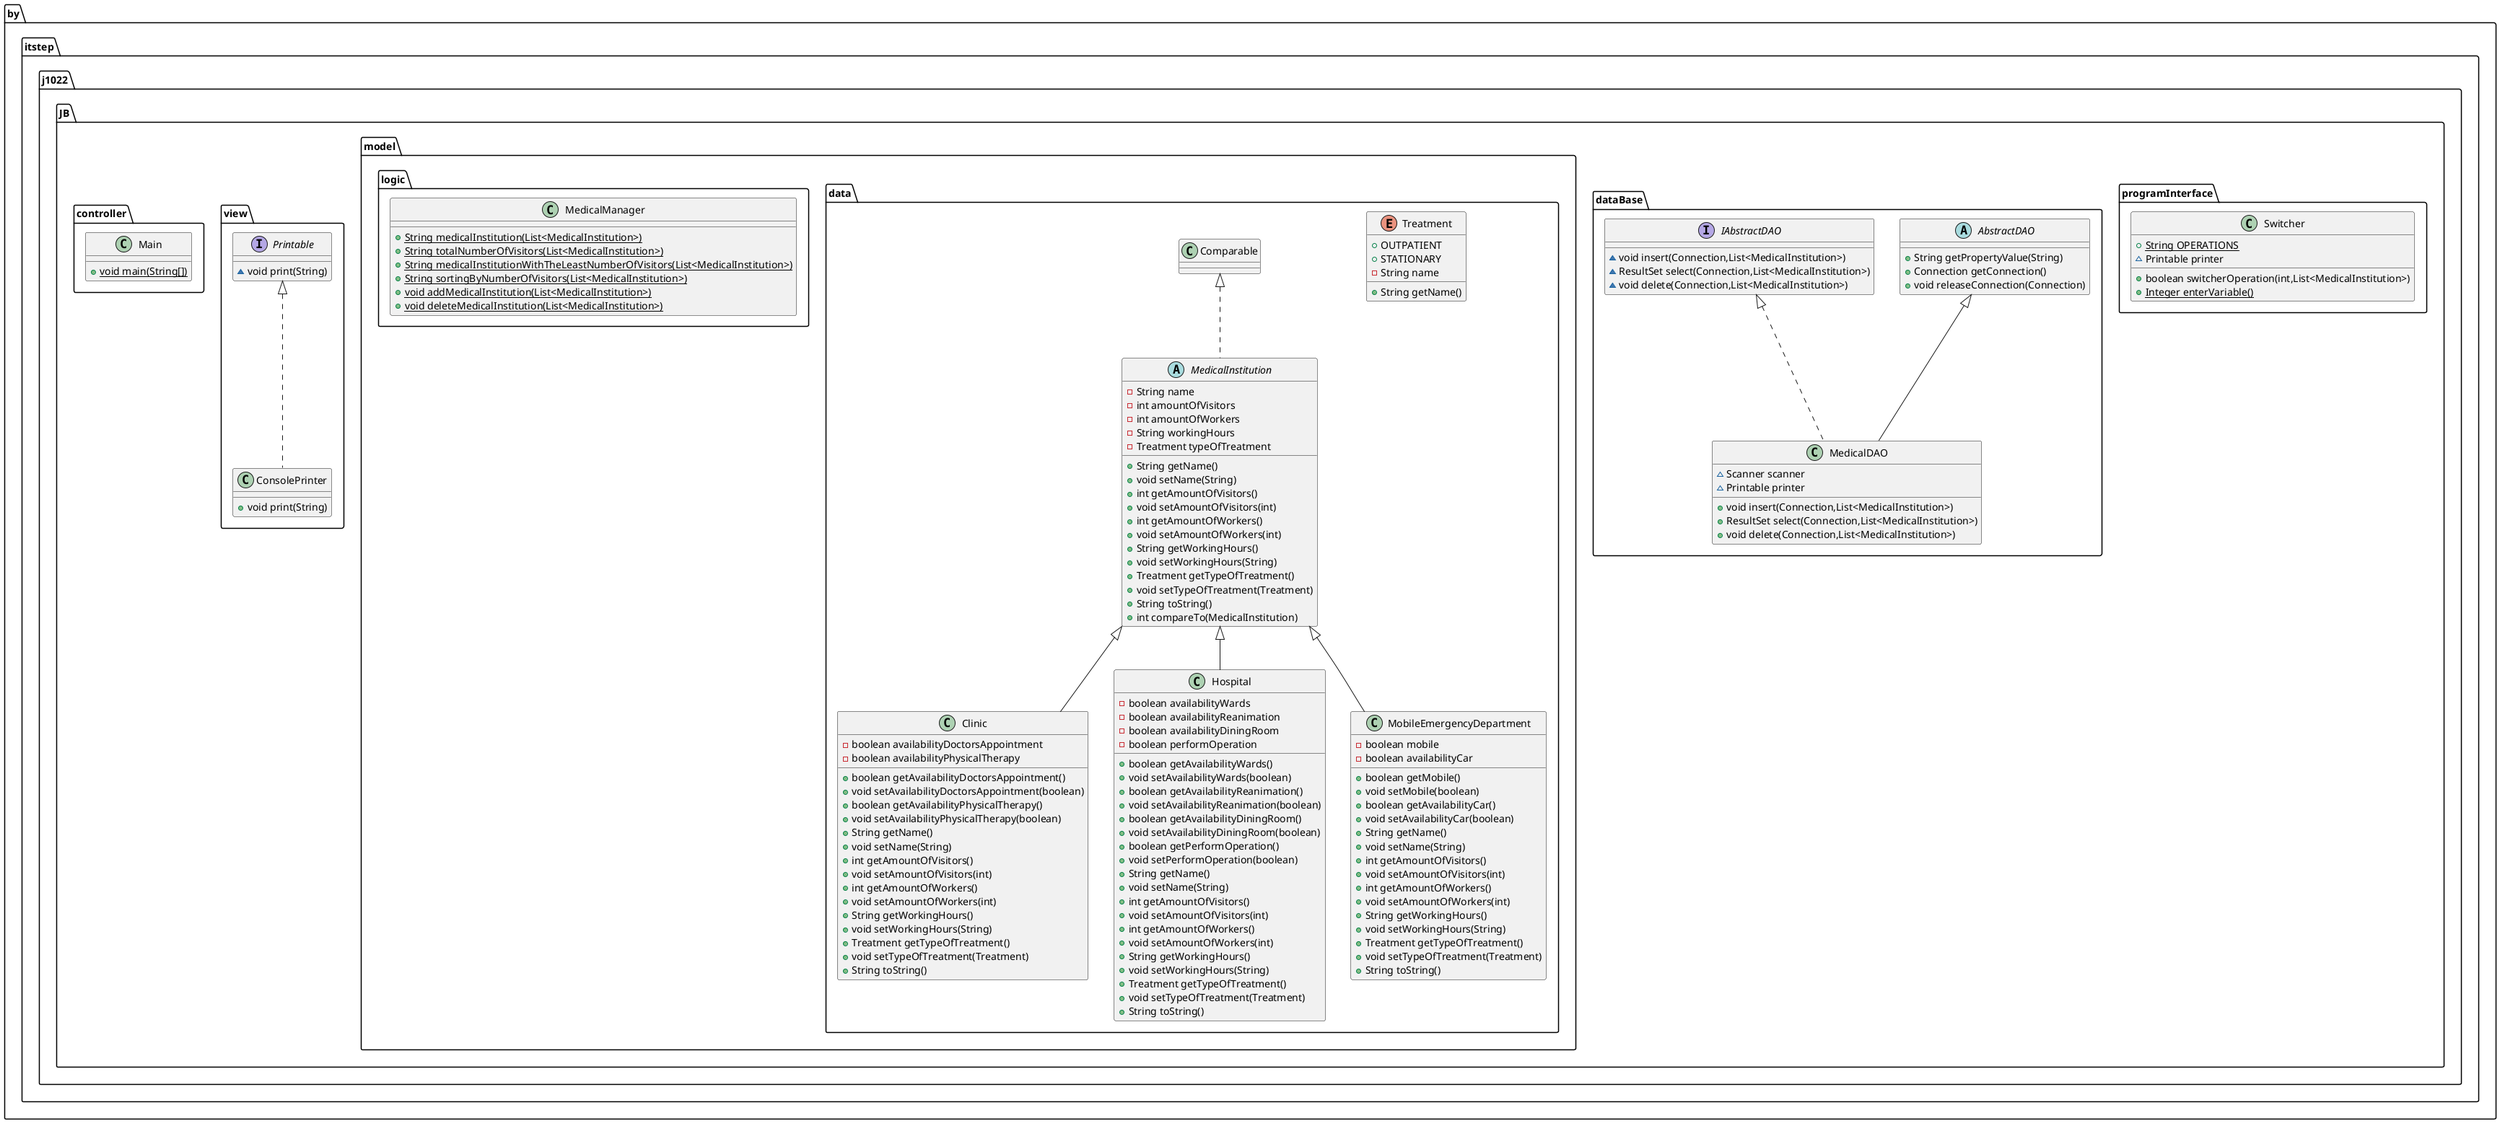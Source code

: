 @startuml
class by.itstep.j1022.JB.programInterface.Switcher {
+ {static} String OPERATIONS
~ Printable printer
+ boolean switcherOperation(int,List<MedicalInstitution>)
+ {static} Integer enterVariable()
}
class by.itstep.j1022.JB.dataBase.MedicalDAO {
~ Scanner scanner
~ Printable printer
+ void insert(Connection,List<MedicalInstitution>)
+ ResultSet select(Connection,List<MedicalInstitution>)
+ void delete(Connection,List<MedicalInstitution>)
}
abstract class by.itstep.j1022.JB.dataBase.AbstractDAO {
+ String getPropertyValue(String)
+ Connection getConnection()
+ void releaseConnection(Connection)
}
abstract class by.itstep.j1022.JB.model.data.MedicalInstitution {
- String name
- int amountOfVisitors
- int amountOfWorkers
- String workingHours
- Treatment typeOfTreatment
+ String getName()
+ void setName(String)
+ int getAmountOfVisitors()
+ void setAmountOfVisitors(int)
+ int getAmountOfWorkers()
+ void setAmountOfWorkers(int)
+ String getWorkingHours()
+ void setWorkingHours(String)
+ Treatment getTypeOfTreatment()
+ void setTypeOfTreatment(Treatment)
+ String toString()
+ int compareTo(MedicalInstitution)
}
class by.itstep.j1022.JB.view.ConsolePrinter {
+ void print(String)
}
interface by.itstep.j1022.JB.view.Printable {
~ void print(String)
}
class by.itstep.j1022.JB.model.data.Clinic {
- boolean availabilityDoctorsAppointment
- boolean availabilityPhysicalTherapy
+ boolean getAvailabilityDoctorsAppointment()
+ void setAvailabilityDoctorsAppointment(boolean)
+ boolean getAvailabilityPhysicalTherapy()
+ void setAvailabilityPhysicalTherapy(boolean)
+ String getName()
+ void setName(String)
+ int getAmountOfVisitors()
+ void setAmountOfVisitors(int)
+ int getAmountOfWorkers()
+ void setAmountOfWorkers(int)
+ String getWorkingHours()
+ void setWorkingHours(String)
+ Treatment getTypeOfTreatment()
+ void setTypeOfTreatment(Treatment)
+ String toString()
}
class by.itstep.j1022.JB.model.data.Hospital {
- boolean availabilityWards
- boolean availabilityReanimation
- boolean availabilityDiningRoom
- boolean performOperation
+ boolean getAvailabilityWards()
+ void setAvailabilityWards(boolean)
+ boolean getAvailabilityReanimation()
+ void setAvailabilityReanimation(boolean)
+ boolean getAvailabilityDiningRoom()
+ void setAvailabilityDiningRoom(boolean)
+ boolean getPerformOperation()
+ void setPerformOperation(boolean)
+ String getName()
+ void setName(String)
+ int getAmountOfVisitors()
+ void setAmountOfVisitors(int)
+ int getAmountOfWorkers()
+ void setAmountOfWorkers(int)
+ String getWorkingHours()
+ void setWorkingHours(String)
+ Treatment getTypeOfTreatment()
+ void setTypeOfTreatment(Treatment)
+ String toString()
}
interface by.itstep.j1022.JB.dataBase.IAbstractDAO {
~ void insert(Connection,List<MedicalInstitution>)
~ ResultSet select(Connection,List<MedicalInstitution>)
~ void delete(Connection,List<MedicalInstitution>)
}
enum by.itstep.j1022.JB.model.data.Treatment {
+  OUTPATIENT
+  STATIONARY
- String name
+ String getName()
}
class by.itstep.j1022.JB.controller.Main {
+ {static} void main(String[])
}
class by.itstep.j1022.JB.model.logic.MedicalManager {
+ {static} String medicalInstitution(List<MedicalInstitution>)
+ {static} String totalNumberOfVisitors(List<MedicalInstitution>)
+ {static} String medicalInstitutionWithTheLeastNumberOfVisitors(List<MedicalInstitution>)
+ {static} String sortingByNumberOfVisitors(List<MedicalInstitution>)
+ {static} void addMedicalInstitution(List<MedicalInstitution>)
+ {static} void deleteMedicalInstitution(List<MedicalInstitution>)
}
class by.itstep.j1022.JB.model.data.MobileEmergencyDepartment {
- boolean mobile
- boolean availabilityCar
+ boolean getMobile()
+ void setMobile(boolean)
+ boolean getAvailabilityCar()
+ void setAvailabilityCar(boolean)
+ String getName()
+ void setName(String)
+ int getAmountOfVisitors()
+ void setAmountOfVisitors(int)
+ int getAmountOfWorkers()
+ void setAmountOfWorkers(int)
+ String getWorkingHours()
+ void setWorkingHours(String)
+ Treatment getTypeOfTreatment()
+ void setTypeOfTreatment(Treatment)
+ String toString()
}


by.itstep.j1022.JB.dataBase.IAbstractDAO <|.. by.itstep.j1022.JB.dataBase.MedicalDAO
by.itstep.j1022.JB.dataBase.AbstractDAO <|-- by.itstep.j1022.JB.dataBase.MedicalDAO
by.itstep.j1022.JB.model.data.Comparable <|.. by.itstep.j1022.JB.model.data.MedicalInstitution
by.itstep.j1022.JB.view.Printable <|.. by.itstep.j1022.JB.view.ConsolePrinter
by.itstep.j1022.JB.model.data.MedicalInstitution <|-- by.itstep.j1022.JB.model.data.Clinic
by.itstep.j1022.JB.model.data.MedicalInstitution <|-- by.itstep.j1022.JB.model.data.Hospital
by.itstep.j1022.JB.model.data.MedicalInstitution <|-- by.itstep.j1022.JB.model.data.MobileEmergencyDepartment
@enduml